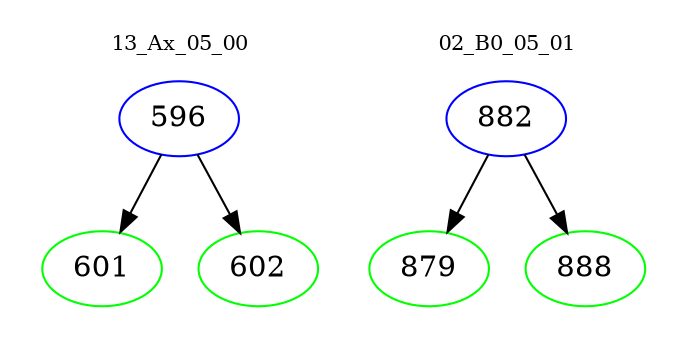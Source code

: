 digraph{
subgraph cluster_0 {
color = white
label = "13_Ax_05_00";
fontsize=10;
T0_596 [label="596", color="blue"]
T0_596 -> T0_601 [color="black"]
T0_601 [label="601", color="green"]
T0_596 -> T0_602 [color="black"]
T0_602 [label="602", color="green"]
}
subgraph cluster_1 {
color = white
label = "02_B0_05_01";
fontsize=10;
T1_882 [label="882", color="blue"]
T1_882 -> T1_879 [color="black"]
T1_879 [label="879", color="green"]
T1_882 -> T1_888 [color="black"]
T1_888 [label="888", color="green"]
}
}
